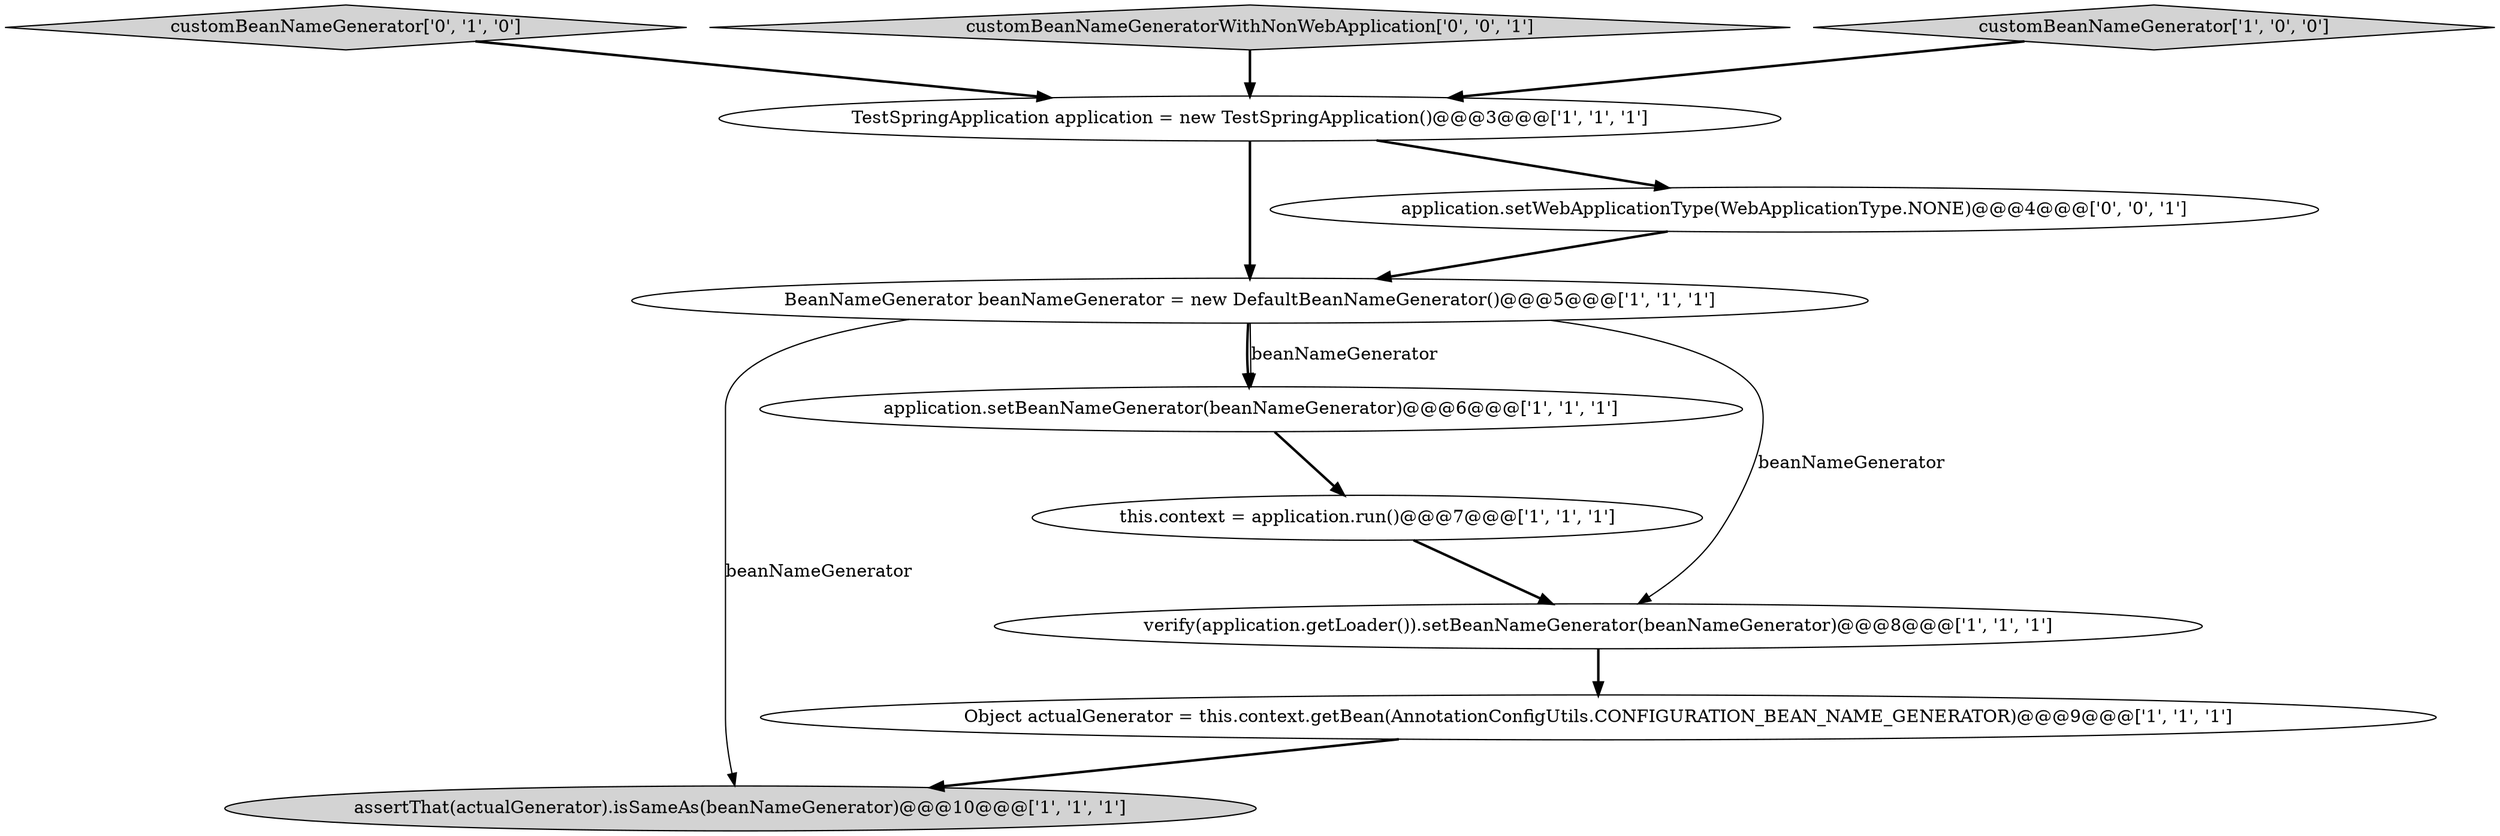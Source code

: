 digraph {
4 [style = filled, label = "assertThat(actualGenerator).isSameAs(beanNameGenerator)@@@10@@@['1', '1', '1']", fillcolor = lightgray, shape = ellipse image = "AAA0AAABBB1BBB"];
8 [style = filled, label = "customBeanNameGenerator['0', '1', '0']", fillcolor = lightgray, shape = diamond image = "AAA0AAABBB2BBB"];
0 [style = filled, label = "Object actualGenerator = this.context.getBean(AnnotationConfigUtils.CONFIGURATION_BEAN_NAME_GENERATOR)@@@9@@@['1', '1', '1']", fillcolor = white, shape = ellipse image = "AAA0AAABBB1BBB"];
1 [style = filled, label = "BeanNameGenerator beanNameGenerator = new DefaultBeanNameGenerator()@@@5@@@['1', '1', '1']", fillcolor = white, shape = ellipse image = "AAA0AAABBB1BBB"];
10 [style = filled, label = "customBeanNameGeneratorWithNonWebApplication['0', '0', '1']", fillcolor = lightgray, shape = diamond image = "AAA0AAABBB3BBB"];
7 [style = filled, label = "this.context = application.run()@@@7@@@['1', '1', '1']", fillcolor = white, shape = ellipse image = "AAA0AAABBB1BBB"];
9 [style = filled, label = "application.setWebApplicationType(WebApplicationType.NONE)@@@4@@@['0', '0', '1']", fillcolor = white, shape = ellipse image = "AAA0AAABBB3BBB"];
5 [style = filled, label = "application.setBeanNameGenerator(beanNameGenerator)@@@6@@@['1', '1', '1']", fillcolor = white, shape = ellipse image = "AAA0AAABBB1BBB"];
3 [style = filled, label = "TestSpringApplication application = new TestSpringApplication()@@@3@@@['1', '1', '1']", fillcolor = white, shape = ellipse image = "AAA0AAABBB1BBB"];
2 [style = filled, label = "customBeanNameGenerator['1', '0', '0']", fillcolor = lightgray, shape = diamond image = "AAA0AAABBB1BBB"];
6 [style = filled, label = "verify(application.getLoader()).setBeanNameGenerator(beanNameGenerator)@@@8@@@['1', '1', '1']", fillcolor = white, shape = ellipse image = "AAA0AAABBB1BBB"];
1->5 [style = bold, label=""];
3->9 [style = bold, label=""];
5->7 [style = bold, label=""];
10->3 [style = bold, label=""];
6->0 [style = bold, label=""];
1->4 [style = solid, label="beanNameGenerator"];
9->1 [style = bold, label=""];
3->1 [style = bold, label=""];
0->4 [style = bold, label=""];
1->6 [style = solid, label="beanNameGenerator"];
1->5 [style = solid, label="beanNameGenerator"];
7->6 [style = bold, label=""];
2->3 [style = bold, label=""];
8->3 [style = bold, label=""];
}
